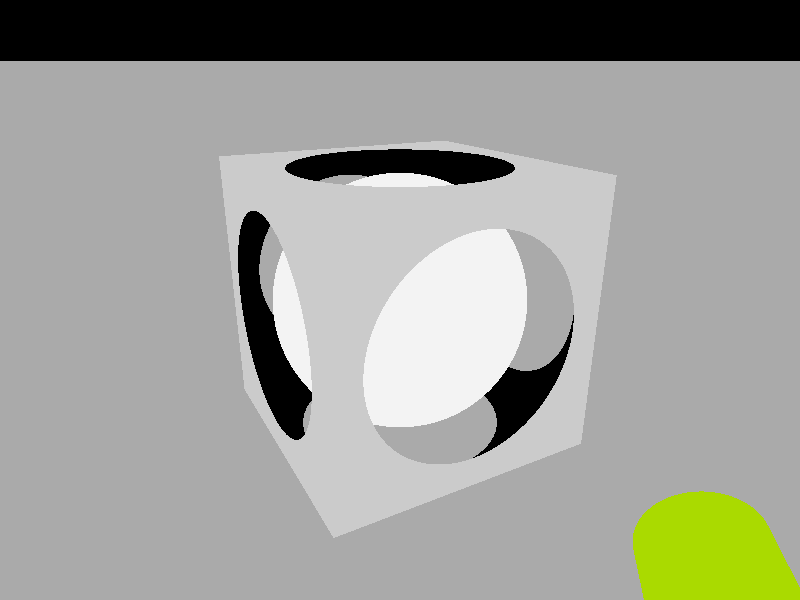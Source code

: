 //--includes------------------------
//--declares------------------------ 
 
global_settings {
  assumed_gamma 1.0
  max_trace_level 5
    photons {
      spacing 0.02    
      jitter 1.0              
    }
}
//----Pyramid of Balls
#declare vectorX1 = 2;
#declare vectorY1 = 0;
#declare vectorZ1 = -10;    
#declare scaleX1 = 0;
#declare scaleY1 = 0;
#declare scaleZ1 = 0;
#declare rotateX1 = 0;
#declare rotateY1 = 45;
#declare rotateZ1 = 0;
#declare colourR1 = .7;
#declare colourG1 = .5;
#declare colourB1 = .9;
#declare reflectivity = .4;  
//----Bars in Box     
#declare vectorX2 = 6;
#declare vectorY2 = 0;
#declare vectorZ2 = -16;    
#declare scaleX2 = 0;
#declare scaleY2 = 0;
#declare scaleZ2 = 0;
#declare rotateX2 = 0;
#declare rotateY2 = -20;
#declare rotateZ2 = 0;
#declare colourR2a = .6;
#declare colourG2a = .6;
#declare colourB2a = .6;
#declare translucent = .85;
#declare countY = 0;
#declare countZ = 0;
#declare colourR2b = 0.70;
#declare colourG2b = 0.25; 
#declare colourB2b = 0.15; 
//----Cylinders
#declare vectorX3 = 0;
#declare vectorY3 = 0;
#declare vectorZ3 = 5;    
#declare scaleX3 = 0;
#declare scaleY3 = 0;
#declare scaleZ3 = 0;
#declare rotateX3 = 0;
#declare rotateY3 = 130;
#declare rotateZ3 = 0;

//--objects-------------------------

plane {
  y, 0 
  pigment {
    colour rgb <.4, .4, .4>
  }
  finish {
    reflection .7
  }
}
//steel cage
difference {
  box {
    <0, 0, 0>
    <6, 6, 6>
    pigment {   
      colour rgb <.6, .6, .6>
    }
    finish {
      reflection .4
      diffuse .5
    }  
    hollow
  }
  sphere {
    <3, 3, 3>, 3.8
  } 
  finish {
    conserve_energy
  }
  photons { 
    target 1.0
    refraction on
    reflection on  
  }
}
//chrome ball
sphere {
  <3, 3, 3>, 2.8
  pigment {
    colour rgb <.9, .9, .9>
  }
  finish {
    reflection .85
    roughness .5 
    conserve_energy
  }
  photons { 
    target 1.0
    refraction on
    reflection on  
  }
}
//--pyramid of balls
union {  
//----bottom layer 
  sphere {
    <1, 1, 1>, 1
  }
  sphere {
    <3, 1, 1>, 1
  }                
  sphere {
    <5, 1, 1>, 1
  } 
  sphere {
    <2, 1, 2.7>, 1
  }           
  sphere {
    <4, 1, 2.7>, 1
  } 
  sphere {
    <3, 1, 4.4>, 1
  }    
//----second layer
  sphere {
    <2, 2.5, 1.7>, 1
  }
  sphere {
    <4, 2.5, 1.7>, 1
  }    
  sphere {
    <3, 2.5, 3.4>, 1
  } 
//----third layer
  sphere {
    <3, 4, 2.4>, 1
  }
  pigment {
    colour rgb <colourR1, colourG1, colourB1>
  }
  finish {
    reflection reflectivity
  } 
  photons { 
    target 1.0
    refraction on
    reflection on  
  }
  translate <vectorX1, vectorY1, vectorZ1> 
  scale <scaleX1, scaleY1, scaleZ1> 
  rotate <rotateX1, rotateY1, rotateZ1>
} 
//--bars in box
union { 
//----glass box
  difference {
    box {
      <0, 0, 0>, <4, 2, 8>
      hollow off
    }
    box {
      <.2, .2, .2>, <3.8, 1.8, 7.8>
      hollow off
    }
    pigment { 
      color rgbt <colourR2a, colourG2a, colourB2a, translucent>
    }
  }
//----bars
  #while (countY < 2)
    #while (countZ < 4)  
      box {
        <.21, .22+(countY*.69), .21+(countZ*1.84)>, <3.79, .995+(countY*.69), 1.94+(countZ*1.84)>
        pigment {
          colour rgb <colourR2b, colourG2b, colourB2b>
        }   
        finish {
          ambient 0.1             
          brilliance 2
          diffuse 0.7
          metallic
          specular 1
          roughness 1/120
          reflection 0.8
        }
      }
      #declare countZ = countZ + 1;
    #end
    #declare countZ = 0; 
    #declare countY = countY + 1;
  #end 
  photons { 
    target 1.0
    refraction on
    reflection on  
  }
  translate <vectorX2, vectorY2, vectorZ2> 
  scale <scaleX2, scaleY2, scaleZ2> 
  rotate <rotateX2, rotateY2, rotateZ2>
}  
//--cylinder
union {
  cylinder {
    <0, 1, 1>, <4, 1, 1>, 1
    pigment {
      colour rgb <.4, .7, 0>
    } 
    finish {
      reflection .6
    }
  } 
  cylinder {
    <1, 0, 3.4>, <1, 5, 3.4>, 1
    pigment {
      colour rgb <.2, 1, .1>
    } 
    finish {
      reflection .4
    }
  } 
  photons { 
    target 1.0
    refraction on
    reflection on  
  } 
  translate <vectorX3, vectorY3, vectorZ3> 
  scale <scaleX3, scaleY3, scaleZ3> 
  rotate <rotateX3, rotateY3, rotateZ3>
}              
   
//--lights--------------------------

//area light
light_source {
  0*x 
  color rgb 1.5      
  area_light
  <8, 0, 0> <0, 0, 8>
  4, 4               
  adaptive 0         
  jitter             
  circular           
  orient             
  translate <0, 80, -40>
  photons {           
    refraction on
    reflection on 
  }
}

//--camera--------------------------

// perspective camera
camera {
  location  <-3, 8, -8>
  look_at   <3, 3, 3>
  right     x*image_width/image_height
}
